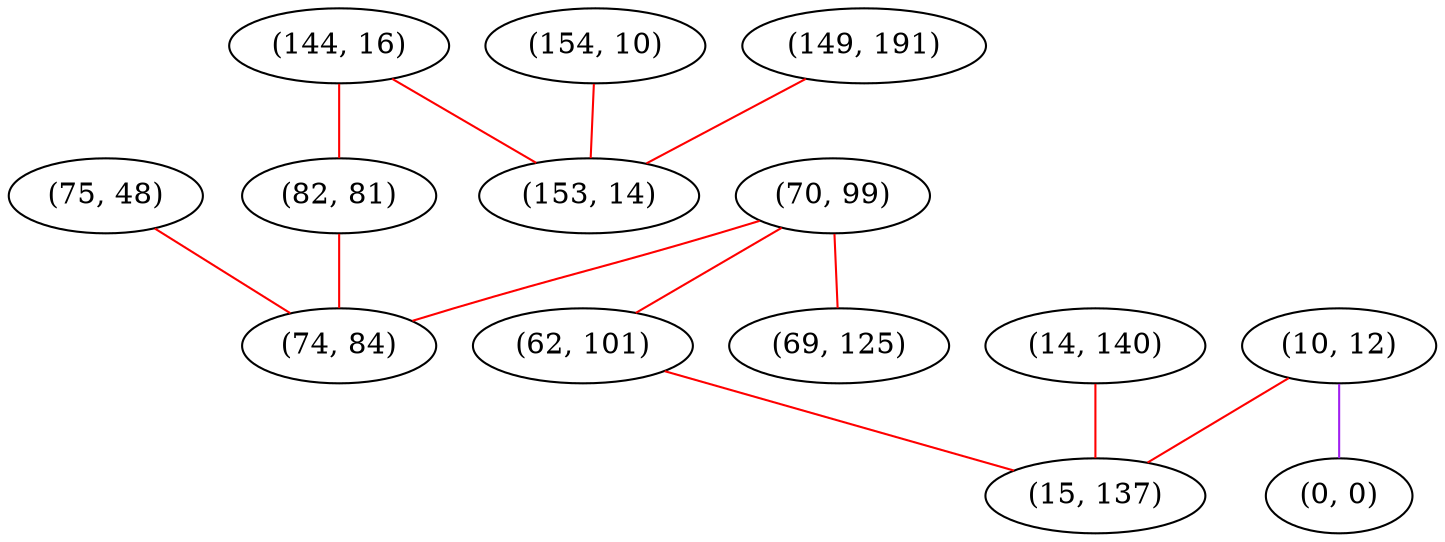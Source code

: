 graph "" {
"(75, 48)";
"(144, 16)";
"(154, 10)";
"(10, 12)";
"(82, 81)";
"(70, 99)";
"(14, 140)";
"(149, 191)";
"(153, 14)";
"(74, 84)";
"(62, 101)";
"(15, 137)";
"(0, 0)";
"(69, 125)";
"(75, 48)" -- "(74, 84)"  [color=red, key=0, weight=1];
"(144, 16)" -- "(153, 14)"  [color=red, key=0, weight=1];
"(144, 16)" -- "(82, 81)"  [color=red, key=0, weight=1];
"(154, 10)" -- "(153, 14)"  [color=red, key=0, weight=1];
"(10, 12)" -- "(0, 0)"  [color=purple, key=0, weight=4];
"(10, 12)" -- "(15, 137)"  [color=red, key=0, weight=1];
"(82, 81)" -- "(74, 84)"  [color=red, key=0, weight=1];
"(70, 99)" -- "(69, 125)"  [color=red, key=0, weight=1];
"(70, 99)" -- "(62, 101)"  [color=red, key=0, weight=1];
"(70, 99)" -- "(74, 84)"  [color=red, key=0, weight=1];
"(14, 140)" -- "(15, 137)"  [color=red, key=0, weight=1];
"(149, 191)" -- "(153, 14)"  [color=red, key=0, weight=1];
"(62, 101)" -- "(15, 137)"  [color=red, key=0, weight=1];
}
